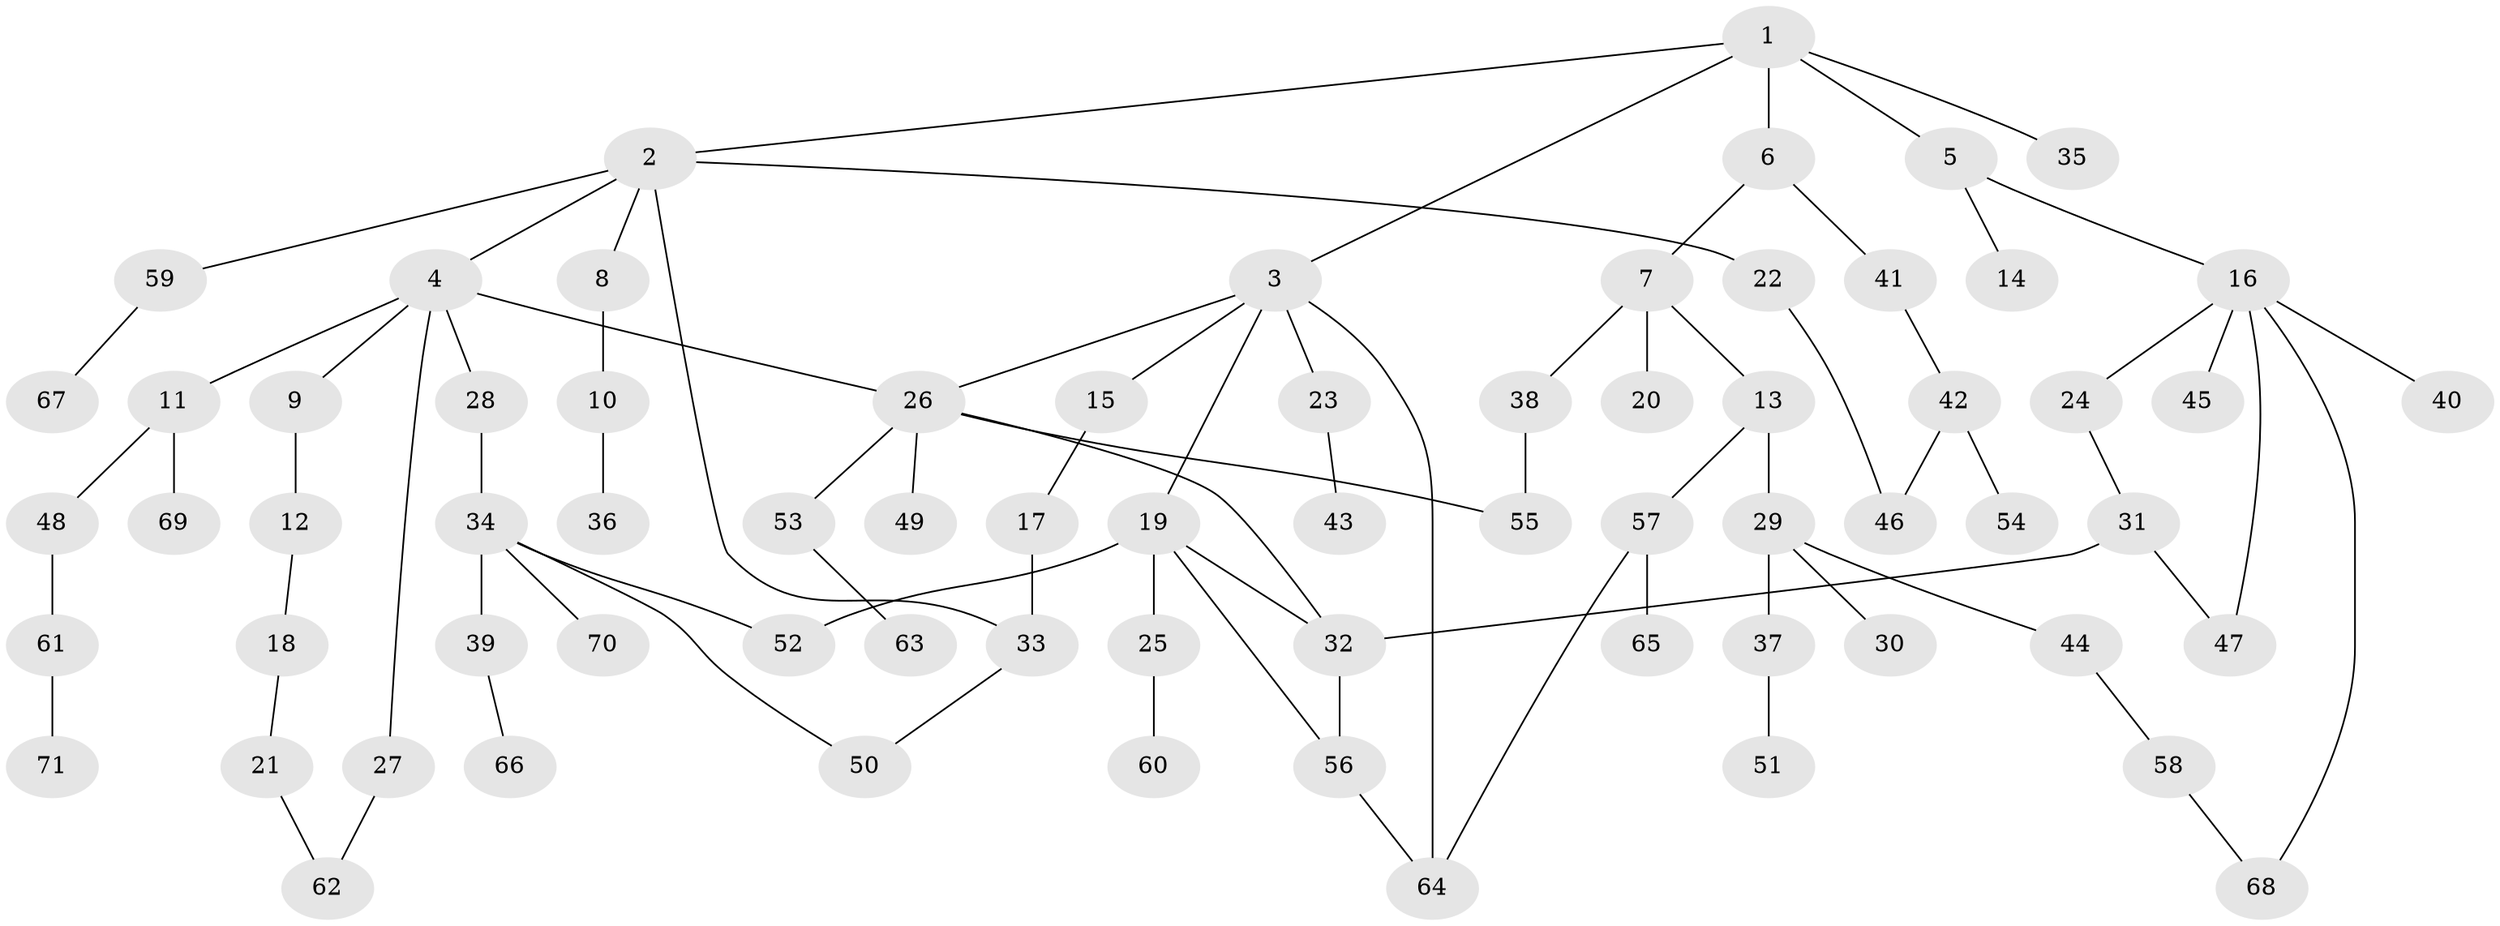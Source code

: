 // Generated by graph-tools (version 1.1) at 2025/41/03/09/25 04:41:24]
// undirected, 71 vertices, 84 edges
graph export_dot {
graph [start="1"]
  node [color=gray90,style=filled];
  1;
  2;
  3;
  4;
  5;
  6;
  7;
  8;
  9;
  10;
  11;
  12;
  13;
  14;
  15;
  16;
  17;
  18;
  19;
  20;
  21;
  22;
  23;
  24;
  25;
  26;
  27;
  28;
  29;
  30;
  31;
  32;
  33;
  34;
  35;
  36;
  37;
  38;
  39;
  40;
  41;
  42;
  43;
  44;
  45;
  46;
  47;
  48;
  49;
  50;
  51;
  52;
  53;
  54;
  55;
  56;
  57;
  58;
  59;
  60;
  61;
  62;
  63;
  64;
  65;
  66;
  67;
  68;
  69;
  70;
  71;
  1 -- 2;
  1 -- 3;
  1 -- 5;
  1 -- 6;
  1 -- 35;
  2 -- 4;
  2 -- 8;
  2 -- 22;
  2 -- 59;
  2 -- 33;
  3 -- 15;
  3 -- 19;
  3 -- 23;
  3 -- 64;
  3 -- 26;
  4 -- 9;
  4 -- 11;
  4 -- 26;
  4 -- 27;
  4 -- 28;
  5 -- 14;
  5 -- 16;
  6 -- 7;
  6 -- 41;
  7 -- 13;
  7 -- 20;
  7 -- 38;
  8 -- 10;
  9 -- 12;
  10 -- 36;
  11 -- 48;
  11 -- 69;
  12 -- 18;
  13 -- 29;
  13 -- 57;
  15 -- 17;
  16 -- 24;
  16 -- 40;
  16 -- 45;
  16 -- 68;
  16 -- 47;
  17 -- 33;
  18 -- 21;
  19 -- 25;
  19 -- 56;
  19 -- 32;
  19 -- 52;
  21 -- 62;
  22 -- 46;
  23 -- 43;
  24 -- 31;
  25 -- 60;
  26 -- 32;
  26 -- 49;
  26 -- 53;
  26 -- 55;
  27 -- 62;
  28 -- 34;
  29 -- 30;
  29 -- 37;
  29 -- 44;
  31 -- 47;
  31 -- 32;
  32 -- 56;
  33 -- 50;
  34 -- 39;
  34 -- 50;
  34 -- 52;
  34 -- 70;
  37 -- 51;
  38 -- 55;
  39 -- 66;
  41 -- 42;
  42 -- 54;
  42 -- 46;
  44 -- 58;
  48 -- 61;
  53 -- 63;
  56 -- 64;
  57 -- 65;
  57 -- 64;
  58 -- 68;
  59 -- 67;
  61 -- 71;
}
